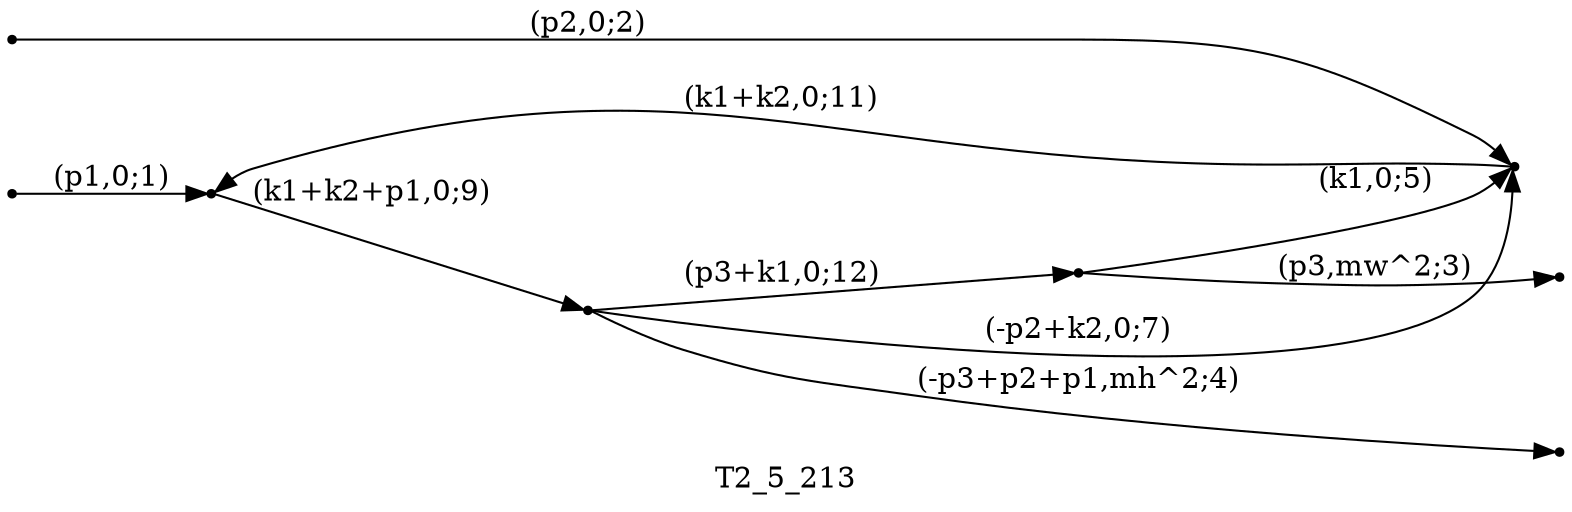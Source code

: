 digraph T2_5_213 {
  label="T2_5_213";
  rankdir="LR";
  subgraph edges {
    -1 -> 3 [label="(p1,0;1)"];
    -2 -> 2 [label="(p2,0;2)"];
    4 -> -3 [label="(p3,mw^2;3)"];
    1 -> -4 [label="(-p3+p2+p1,mh^2;4)"];
    4 -> 2 [label="(k1,0;5)"];
    1 -> 2 [label="(-p2+k2,0;7)"];
    3 -> 1 [label="(k1+k2+p1,0;9)"];
    2 -> 3 [label="(k1+k2,0;11)"];
    1 -> 4 [label="(p3+k1,0;12)"];
  }
  subgraph incoming { rank="source"; -1; -2; }
  subgraph outgoing { rank="sink"; -3; -4; }
-4 [shape=point];
-3 [shape=point];
-2 [shape=point];
-1 [shape=point];
1 [shape=point];
2 [shape=point];
3 [shape=point];
4 [shape=point];
}


